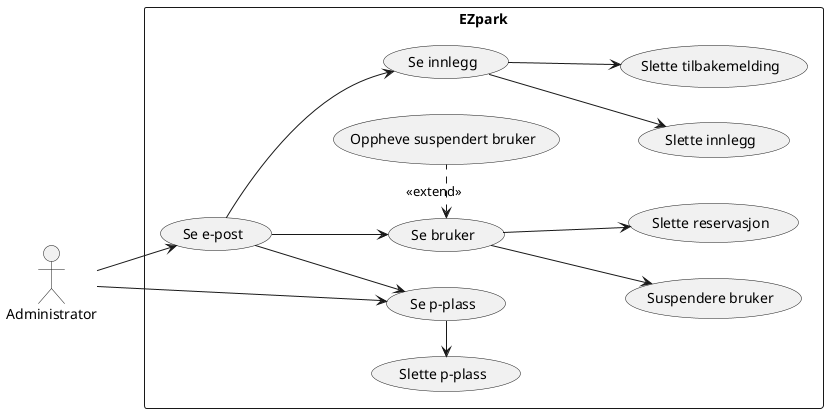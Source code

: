 @startuml administrator
left to right direction

actor "Administrator" as admin

rectangle EZpark {
    usecase "Se bruker" as inspectu
    usecase "Suspendere bruker" as suspend
    usecase "Oppheve suspendert bruker" as unsuspend
    usecase "Slette reservasjon" as deleter

    usecase "Se e-post" as mail

    usecase "Se innlegg" as inspecti
    usecase "Slette innlegg" as deletei
    usecase "Slette tilbakemelding" as deletet

    usecase "Se p-plass" as inspectp
    usecase "Slette p-plass" as deletep

}


admin --> mail
mail --> inspectu
inspectu --> suspend
inspectu <.right. unsuspend : <<extend>>
inspectu --> deleter

mail --> inspecti
inspecti --> deletei
inspecti --> deletet

mail --> inspectp

admin --> inspectp
inspectp -left-> deletep

@enduml